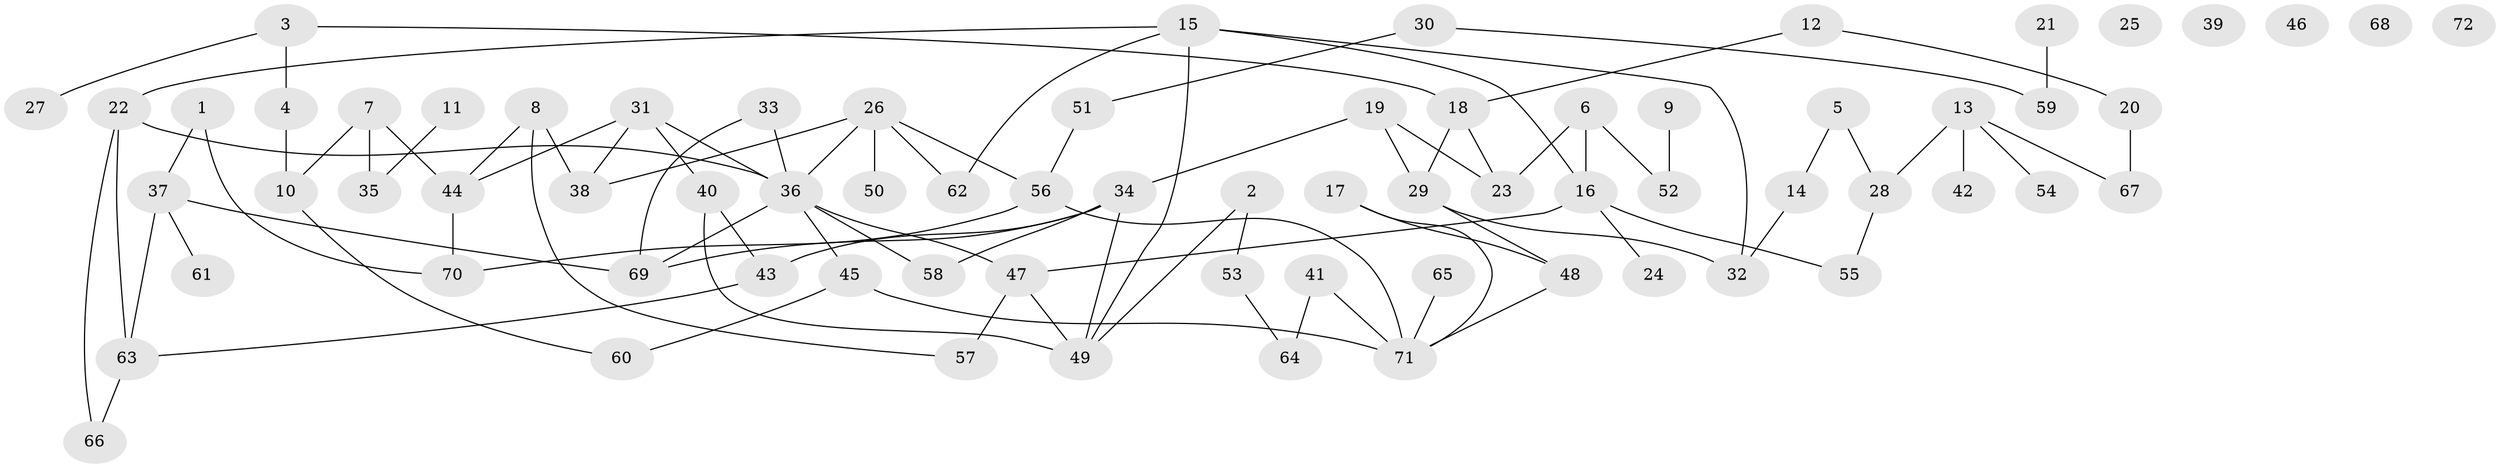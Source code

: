 // Generated by graph-tools (version 1.1) at 2025/39/03/09/25 04:39:22]
// undirected, 72 vertices, 93 edges
graph export_dot {
graph [start="1"]
  node [color=gray90,style=filled];
  1;
  2;
  3;
  4;
  5;
  6;
  7;
  8;
  9;
  10;
  11;
  12;
  13;
  14;
  15;
  16;
  17;
  18;
  19;
  20;
  21;
  22;
  23;
  24;
  25;
  26;
  27;
  28;
  29;
  30;
  31;
  32;
  33;
  34;
  35;
  36;
  37;
  38;
  39;
  40;
  41;
  42;
  43;
  44;
  45;
  46;
  47;
  48;
  49;
  50;
  51;
  52;
  53;
  54;
  55;
  56;
  57;
  58;
  59;
  60;
  61;
  62;
  63;
  64;
  65;
  66;
  67;
  68;
  69;
  70;
  71;
  72;
  1 -- 37;
  1 -- 70;
  2 -- 49;
  2 -- 53;
  3 -- 4;
  3 -- 18;
  3 -- 27;
  4 -- 10;
  5 -- 14;
  5 -- 28;
  6 -- 16;
  6 -- 23;
  6 -- 52;
  7 -- 10;
  7 -- 35;
  7 -- 44;
  8 -- 38;
  8 -- 44;
  8 -- 57;
  9 -- 52;
  10 -- 60;
  11 -- 35;
  12 -- 18;
  12 -- 20;
  13 -- 28;
  13 -- 42;
  13 -- 54;
  13 -- 67;
  14 -- 32;
  15 -- 16;
  15 -- 22;
  15 -- 32;
  15 -- 49;
  15 -- 62;
  16 -- 24;
  16 -- 47;
  16 -- 55;
  17 -- 48;
  17 -- 71;
  18 -- 23;
  18 -- 29;
  19 -- 23;
  19 -- 29;
  19 -- 34;
  20 -- 67;
  21 -- 59;
  22 -- 36;
  22 -- 63;
  22 -- 66;
  26 -- 36;
  26 -- 38;
  26 -- 50;
  26 -- 56;
  26 -- 62;
  28 -- 55;
  29 -- 32;
  29 -- 48;
  30 -- 51;
  30 -- 59;
  31 -- 36;
  31 -- 38;
  31 -- 40;
  31 -- 44;
  33 -- 36;
  33 -- 69;
  34 -- 43;
  34 -- 49;
  34 -- 58;
  34 -- 69;
  36 -- 45;
  36 -- 47;
  36 -- 58;
  36 -- 69;
  37 -- 61;
  37 -- 63;
  37 -- 69;
  40 -- 43;
  40 -- 49;
  41 -- 64;
  41 -- 71;
  43 -- 63;
  44 -- 70;
  45 -- 60;
  45 -- 71;
  47 -- 49;
  47 -- 57;
  48 -- 71;
  51 -- 56;
  53 -- 64;
  56 -- 70;
  56 -- 71;
  63 -- 66;
  65 -- 71;
}
